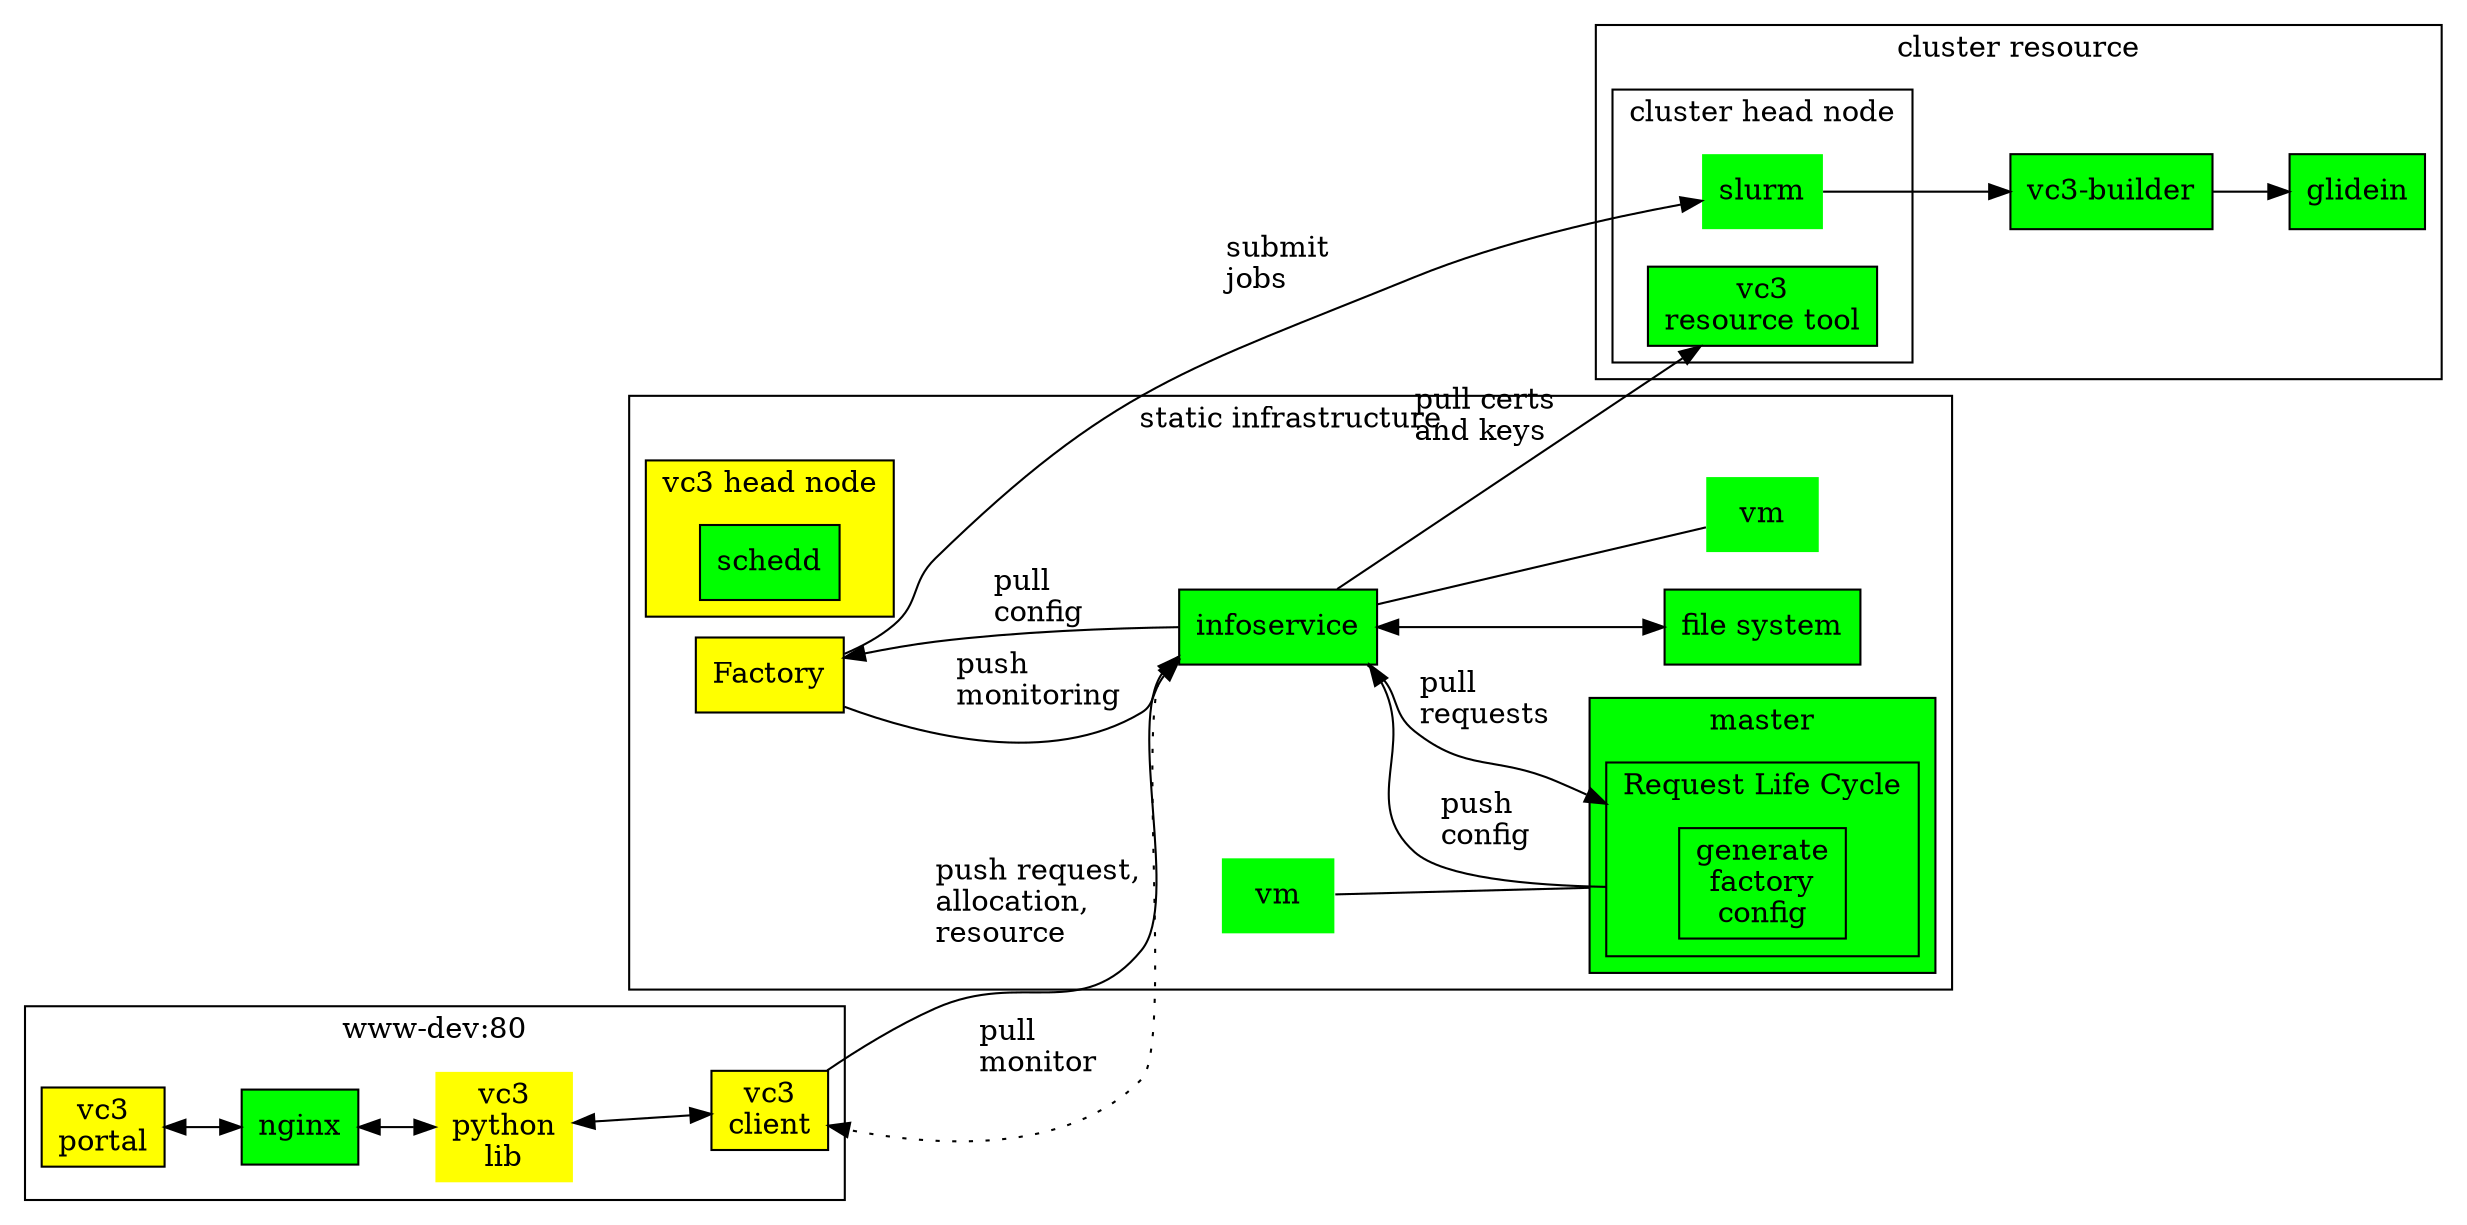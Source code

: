 digraph vc3 {
    compound    = true;
    #concentrate = true;
    labelloc    = "tl";
    rankdir     = "LR";

    node [shape=box, style=filled];


    subgraph cluster_web {
        label = "www-dev:80";

        nginx         [fillcolor=green];
        vc3lib_web    [label = "vc3\npython\nlib"][shape="none"][fillcolor = yellow];
        vc3client_web [label = "vc3\nclient"][fillcolor = yellow];

        portal        [label = "vc3\nportal"][fillcolor = yellow];

        nginx         -> vc3lib_web    [dir = both];
        vc3lib_web    -> vc3client_web [dir = both];

        portal        -> nginx         [dir = both];
    }

    subgraph cluster_static {
        label = "static infrastructure";

        vmmaster     [label = "vm"][shape = none][fillcolor = green];
        apf          [label = "Factory"][fillcolor = yellow];

        subgraph cluster_infoservice {
            label     = "";
            style     = invis;
            infoservice  [fillcolor = green];
            fsinfo       [label="file system"][fillcolor = green];
            vminfo       [label = "vm"][shape = none][fillcolor = green];

            infoservice  -> vminfo  [dir = none];
            infoservice  -> fsinfo  [dir = both];
        }

        subgraph cluster_headnode {
            style     = filled;
            fillcolor = yellow;

            label = "vc3 head node";
            
            schedd [ label = "schedd" ][ fillcolor = "green" ];
        }

        subgraph cluster_master {
            style     = filled;
            fillcolor = green;

            label = "master";

            subgraph cluster_request_lc
                {
                    label = "Request Life Cycle";
                    fillcolor = green;
                    genconf [label = "generate\nfactory\nconfig"][fillcolor = green];
                }
        }

        infoservice  -> genconf      [label = "\npull\lrequests\l", lhead = cluster_request_lc];
        genconf      -> infoservice  [label = "push\lconfig\l", ltail = cluster_request_lc];

        infoservice  -> apf         [label = "pull\lconfig\l"];
        apf          -> infoservice [label = "push\lmonitoring\l"];

        vmmaster     -> genconf     [lhead = cluster_master][dir = none];
    }

    subgraph cluster_dynamic {
        label = "dynamic infrastructure";
    }

    subgraph cluster_resource {
        label = "cluster resource";

        subgraph cluster_resource_head_node {
            label = "cluster head node";
            vc3resourcetool [label = "vc3\nresource tool"][fillcolor = green];
            slurm           [shape = none][fillcolor = green];
        }

        vc3builder   [label = "vc3-builder"][fillcolor = green];
        glidein      [fillcolor = green];

        slurm        -> vc3builder;
        vc3builder   -> glidein;
    }

    vc3client_web -> infoservice   [ label = "push request,\lallocation,\lresource\l" ];
    infoservice   -> vc3client_web [ label = "pull\lmonitor\l" ][style = dotted];

    apf          -> slurm       [label = "\n\nsubmit\ljobs\l"];

    infoservice -> vc3resourcetool [label = "\n\n\npull certs\land keys\l"];
}
